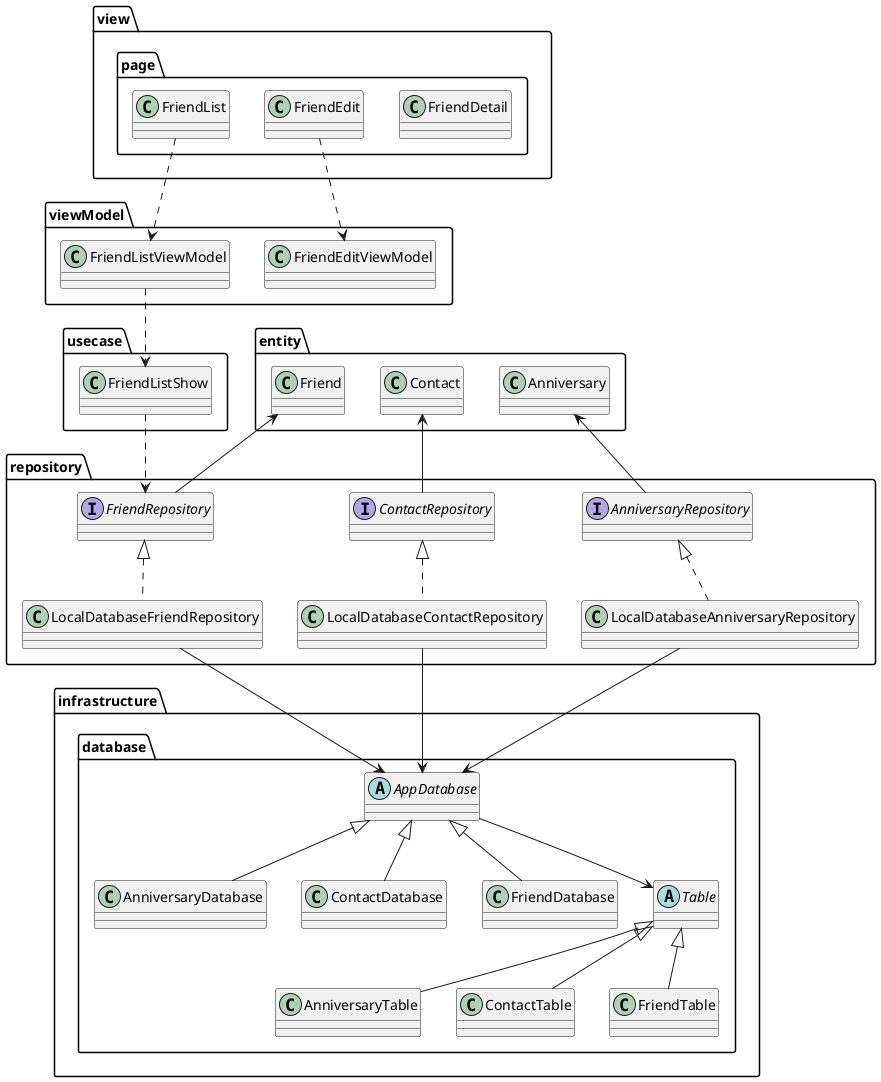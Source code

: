 @startuml

package view {
    package page {
        class FriendDetail
        class FriendEdit
        class FriendList
    }
}

package viewModel {
    class FriendListViewModel
    class FriendEditViewModel
}

package usecase {
    class FriendListShow
}


package repository {
    interface AnniversaryRepository
    interface ContactRepository
    interface FriendRepository
    class LocalDatabaseAnniversaryRepository
    class LocalDatabaseContactRepository
    class LocalDatabaseFriendRepository
}

package entity {
    class Anniversary
    class Contact
    class Friend
}

package infrastructure {
    package database {
        class AnniversaryDatabase
        class AnniversaryTable
        abstract AppDatabase
        class ContactDatabase
        class ContactTable
        class FriendDatabase
        class FriendTable
        abstract Table
    }
}

FriendList ..> FriendListViewModel
FriendEdit ..> FriendEditViewModel

FriendListViewModel ..> FriendListShow

FriendListShow ..> FriendRepository

Anniversary <-- AnniversaryRepository
Contact <-- ContactRepository
Friend <-- FriendRepository

AnniversaryRepository <|.. LocalDatabaseAnniversaryRepository
ContactRepository <|.. LocalDatabaseContactRepository
FriendRepository <|.. LocalDatabaseFriendRepository

LocalDatabaseAnniversaryRepository --> AppDatabase
LocalDatabaseContactRepository --> AppDatabase
LocalDatabaseFriendRepository --> AppDatabase

AppDatabase <|-- AnniversaryDatabase
AppDatabase <|-- ContactDatabase
AppDatabase <|-- FriendDatabase
Table <|-- AnniversaryTable
Table <|-- ContactTable
Table <|-- FriendTable
AppDatabase -->  Table

@enduml